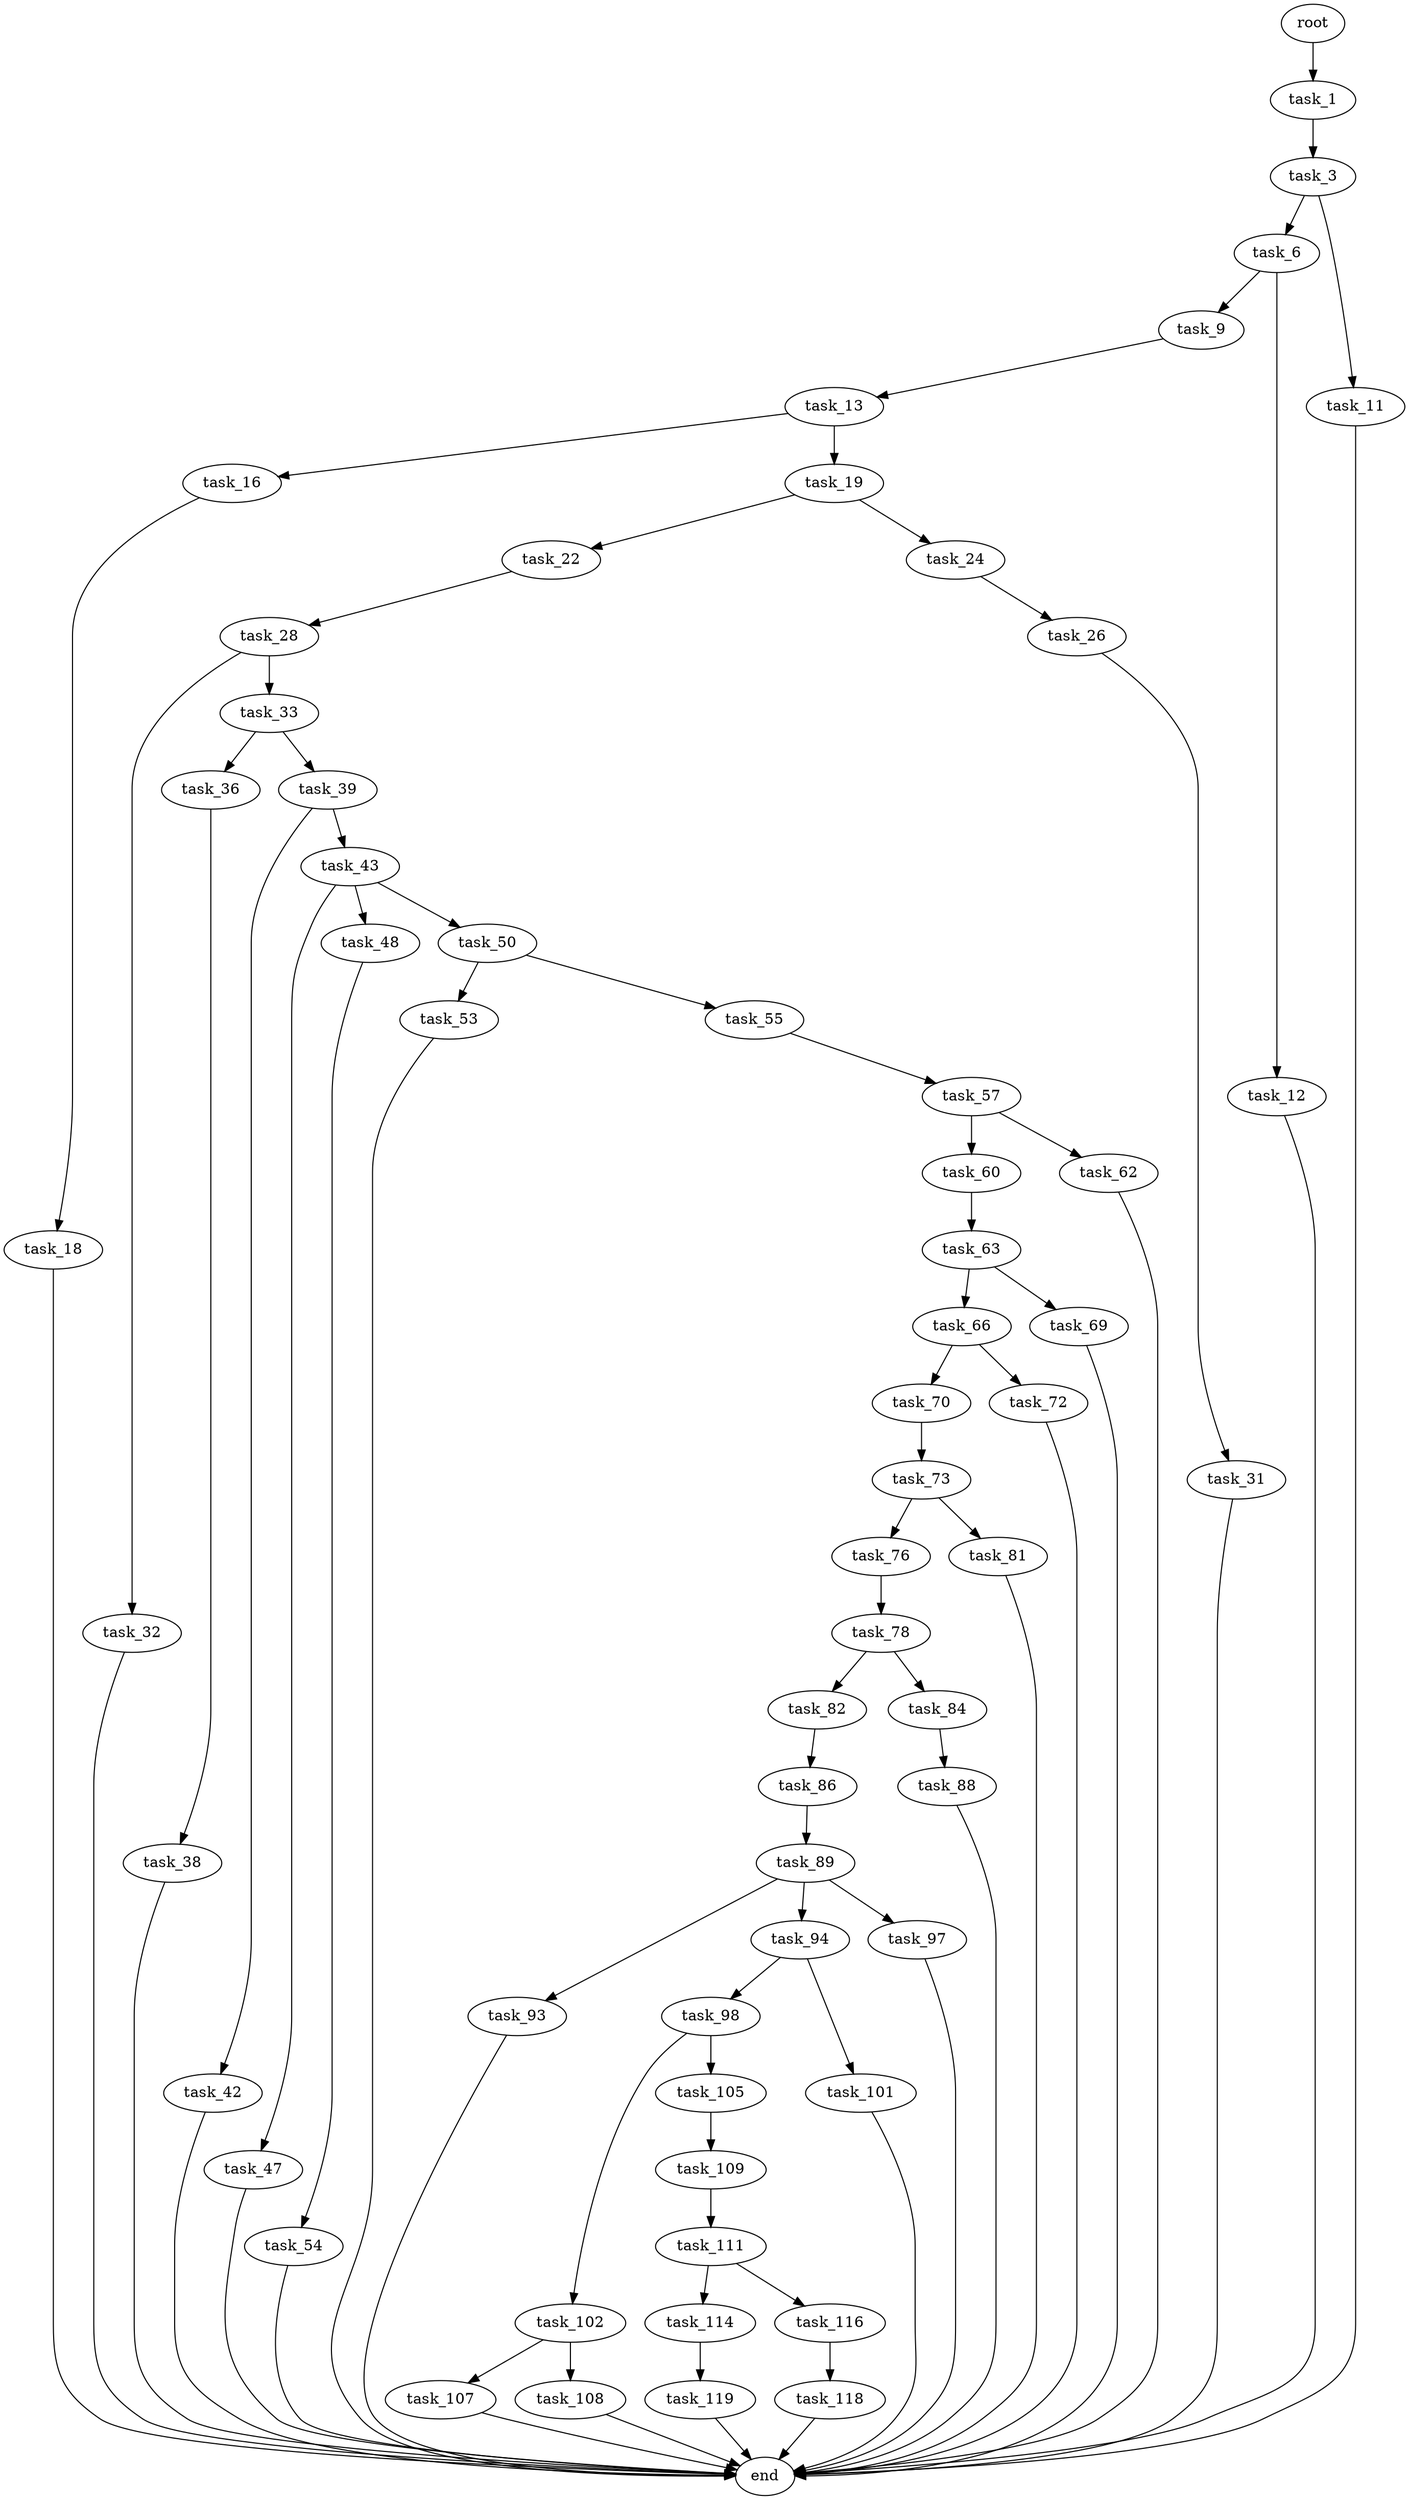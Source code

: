 digraph G {
  root [size="0.000000"];
  task_1 [size="1277979683.000000"];
  task_3 [size="368293445632.000000"];
  task_6 [size="51045866113.000000"];
  task_11 [size="20641536772.000000"];
  task_9 [size="77267569065.000000"];
  task_12 [size="351013642872.000000"];
  task_13 [size="8589934592.000000"];
  end [size="0.000000"];
  task_16 [size="68719476736.000000"];
  task_19 [size="68719476736.000000"];
  task_18 [size="1344375348127.000000"];
  task_22 [size="354988835278.000000"];
  task_24 [size="11080590294.000000"];
  task_28 [size="134217728000.000000"];
  task_26 [size="134217728000.000000"];
  task_31 [size="440368125948.000000"];
  task_32 [size="712810160.000000"];
  task_33 [size="18165397825.000000"];
  task_36 [size="782757789696.000000"];
  task_39 [size="549755813888.000000"];
  task_38 [size="368293445632.000000"];
  task_42 [size="333489476.000000"];
  task_43 [size="549755813888.000000"];
  task_47 [size="68719476736.000000"];
  task_48 [size="517894771065.000000"];
  task_50 [size="68719476736.000000"];
  task_54 [size="34858983357.000000"];
  task_53 [size="202305615732.000000"];
  task_55 [size="28991029248.000000"];
  task_57 [size="159373779495.000000"];
  task_60 [size="187004453940.000000"];
  task_62 [size="17977459053.000000"];
  task_63 [size="132798947112.000000"];
  task_66 [size="186515971008.000000"];
  task_69 [size="1073741824000.000000"];
  task_70 [size="18042713902.000000"];
  task_72 [size="782757789696.000000"];
  task_73 [size="469627986041.000000"];
  task_76 [size="468263182036.000000"];
  task_81 [size="134217728000.000000"];
  task_78 [size="65626110632.000000"];
  task_82 [size="170043865260.000000"];
  task_84 [size="3863881778.000000"];
  task_86 [size="8589934592.000000"];
  task_88 [size="471633952634.000000"];
  task_89 [size="28991029248.000000"];
  task_93 [size="29163195772.000000"];
  task_94 [size="291449680808.000000"];
  task_97 [size="8910401151.000000"];
  task_98 [size="2555998768.000000"];
  task_101 [size="1830755999.000000"];
  task_102 [size="4541197123.000000"];
  task_105 [size="184257065824.000000"];
  task_107 [size="402453441074.000000"];
  task_108 [size="13202347758.000000"];
  task_109 [size="782757789696.000000"];
  task_111 [size="549755813888.000000"];
  task_114 [size="782757789696.000000"];
  task_116 [size="231928233984.000000"];
  task_119 [size="15499737007.000000"];
  task_118 [size="48248441616.000000"];

  root -> task_1 [size="1.000000"];
  task_1 -> task_3 [size="134217728.000000"];
  task_3 -> task_6 [size="411041792.000000"];
  task_3 -> task_11 [size="411041792.000000"];
  task_6 -> task_9 [size="75497472.000000"];
  task_6 -> task_12 [size="75497472.000000"];
  task_11 -> end [size="1.000000"];
  task_9 -> task_13 [size="75497472.000000"];
  task_12 -> end [size="1.000000"];
  task_13 -> task_16 [size="33554432.000000"];
  task_13 -> task_19 [size="33554432.000000"];
  task_16 -> task_18 [size="134217728.000000"];
  task_19 -> task_22 [size="134217728.000000"];
  task_19 -> task_24 [size="134217728.000000"];
  task_18 -> end [size="1.000000"];
  task_22 -> task_28 [size="301989888.000000"];
  task_24 -> task_26 [size="209715200.000000"];
  task_28 -> task_32 [size="209715200.000000"];
  task_28 -> task_33 [size="209715200.000000"];
  task_26 -> task_31 [size="209715200.000000"];
  task_31 -> end [size="1.000000"];
  task_32 -> end [size="1.000000"];
  task_33 -> task_36 [size="838860800.000000"];
  task_33 -> task_39 [size="838860800.000000"];
  task_36 -> task_38 [size="679477248.000000"];
  task_39 -> task_42 [size="536870912.000000"];
  task_39 -> task_43 [size="536870912.000000"];
  task_38 -> end [size="1.000000"];
  task_42 -> end [size="1.000000"];
  task_43 -> task_47 [size="536870912.000000"];
  task_43 -> task_48 [size="536870912.000000"];
  task_43 -> task_50 [size="536870912.000000"];
  task_47 -> end [size="1.000000"];
  task_48 -> task_54 [size="838860800.000000"];
  task_50 -> task_53 [size="134217728.000000"];
  task_50 -> task_55 [size="134217728.000000"];
  task_54 -> end [size="1.000000"];
  task_53 -> end [size="1.000000"];
  task_55 -> task_57 [size="75497472.000000"];
  task_57 -> task_60 [size="209715200.000000"];
  task_57 -> task_62 [size="209715200.000000"];
  task_60 -> task_63 [size="679477248.000000"];
  task_62 -> end [size="1.000000"];
  task_63 -> task_66 [size="536870912.000000"];
  task_63 -> task_69 [size="536870912.000000"];
  task_66 -> task_70 [size="134217728.000000"];
  task_66 -> task_72 [size="134217728.000000"];
  task_69 -> end [size="1.000000"];
  task_70 -> task_73 [size="301989888.000000"];
  task_72 -> end [size="1.000000"];
  task_73 -> task_76 [size="301989888.000000"];
  task_73 -> task_81 [size="301989888.000000"];
  task_76 -> task_78 [size="536870912.000000"];
  task_81 -> end [size="1.000000"];
  task_78 -> task_82 [size="75497472.000000"];
  task_78 -> task_84 [size="75497472.000000"];
  task_82 -> task_86 [size="134217728.000000"];
  task_84 -> task_88 [size="75497472.000000"];
  task_86 -> task_89 [size="33554432.000000"];
  task_88 -> end [size="1.000000"];
  task_89 -> task_93 [size="75497472.000000"];
  task_89 -> task_94 [size="75497472.000000"];
  task_89 -> task_97 [size="75497472.000000"];
  task_93 -> end [size="1.000000"];
  task_94 -> task_98 [size="536870912.000000"];
  task_94 -> task_101 [size="536870912.000000"];
  task_97 -> end [size="1.000000"];
  task_98 -> task_102 [size="134217728.000000"];
  task_98 -> task_105 [size="134217728.000000"];
  task_101 -> end [size="1.000000"];
  task_102 -> task_107 [size="134217728.000000"];
  task_102 -> task_108 [size="134217728.000000"];
  task_105 -> task_109 [size="536870912.000000"];
  task_107 -> end [size="1.000000"];
  task_108 -> end [size="1.000000"];
  task_109 -> task_111 [size="679477248.000000"];
  task_111 -> task_114 [size="536870912.000000"];
  task_111 -> task_116 [size="536870912.000000"];
  task_114 -> task_119 [size="679477248.000000"];
  task_116 -> task_118 [size="301989888.000000"];
  task_119 -> end [size="1.000000"];
  task_118 -> end [size="1.000000"];
}
